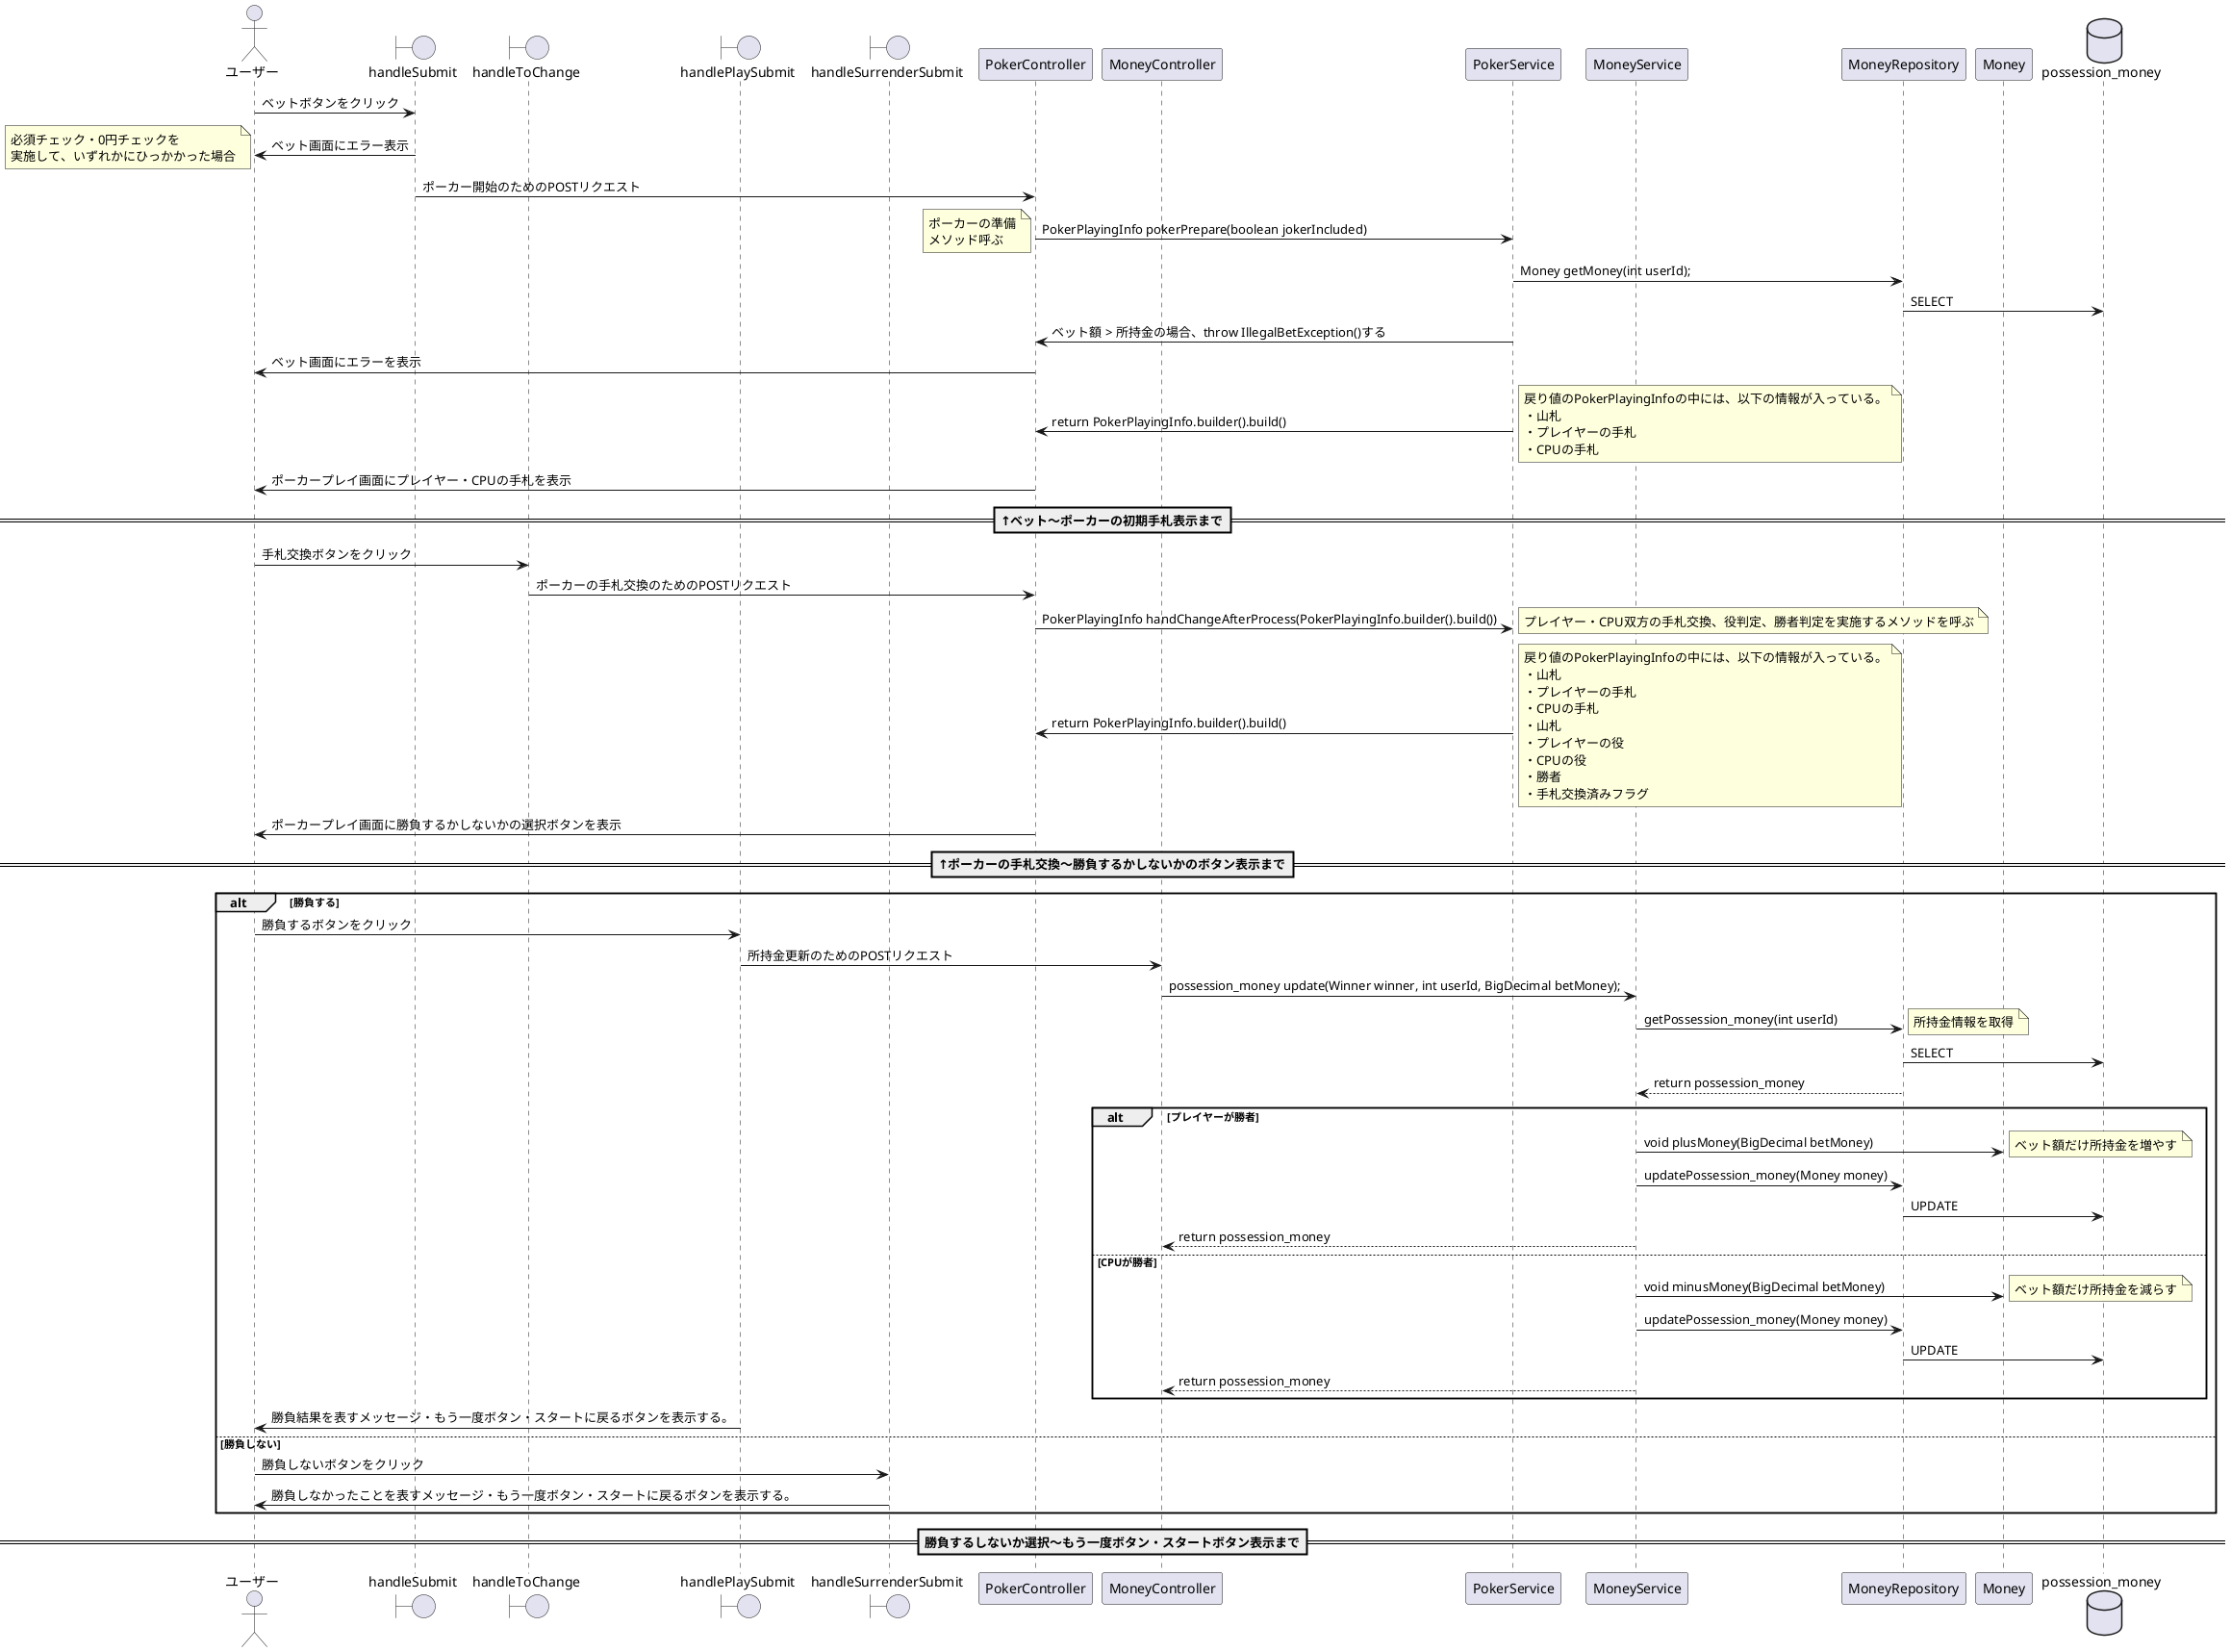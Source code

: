 @startuml

actor ユーザー

boundary handleSubmit
boundary handleToChange
boundary handlePlaySubmit
boundary handleSurrenderSubmit
participant PokerController
participant MoneyController
participant PokerService
participant MoneyService
participant MoneyRepository
participant Money
database possession_money

ユーザー -> handleSubmit : ベットボタンをクリック
handleSubmit -> ユーザー : ベット画面にエラー表示
note left : 必須チェック・0円チェックを\n実施して、いずれかにひっかかった場合
handleSubmit -> PokerController : ポーカー開始のためのPOSTリクエスト
PokerController -> PokerService : PokerPlayingInfo pokerPrepare(boolean jokerIncluded)
note left: ポーカーの準備\nメソッド呼ぶ
PokerService -> MoneyRepository : Money getMoney(int userId);
MoneyRepository -> possession_money : SELECT
PokerService -> PokerController : ベット額 > 所持金の場合、throw IllegalBetException()する
PokerController -> ユーザー : ベット画面にエラーを表示
PokerService -> PokerController : return PokerPlayingInfo.builder().build()
note right: 戻り値のPokerPlayingInfoの中には、以下の情報が入っている。\n・山札\n・プレイヤーの手札\n・CPUの手札
PokerController -> ユーザー : ポーカープレイ画面にプレイヤー・CPUの手札を表示

==↑ベット～ポーカーの初期手札表示まで==

ユーザー -> handleToChange : 手札交換ボタンをクリック
handleToChange -> PokerController : ポーカーの手札交換のためのPOSTリクエスト
PokerController -> PokerService : PokerPlayingInfo handChangeAfterProcess(PokerPlayingInfo.builder().build())
note right: プレイヤー・CPU双方の手札交換、役判定、勝者判定を実施するメソッドを呼ぶ
PokerService -> PokerController : return PokerPlayingInfo.builder().build()
note right: 戻り値のPokerPlayingInfoの中には、以下の情報が入っている。\n・山札\n・プレイヤーの手札\n・CPUの手札\n・山札\n・プレイヤーの役\n・CPUの役\n・勝者\n・手札交換済みフラグ
PokerController -> ユーザー : ポーカープレイ画面に勝負するかしないかの選択ボタンを表示

==↑ポーカーの手札交換～勝負するかしないかのボタン表示まで==

alt 勝負する
  ユーザー -> handlePlaySubmit : 勝負するボタンをクリック
  handlePlaySubmit -> MoneyController : 所持金更新のためのPOSTリクエスト
  MoneyController -> MoneyService : possession_money update(Winner winner, int userId, BigDecimal betMoney);
  MoneyService -> MoneyRepository : getPossession_money(int userId)
  note right : 所持金情報を取得
  MoneyRepository -> possession_money : SELECT
  MoneyRepository --> MoneyService : return possession_money
  alt プレイヤーが勝者
    MoneyService -> Money : void plusMoney(BigDecimal betMoney)
    note right : ベット額だけ所持金を増やす
    MoneyService -> MoneyRepository : updatePossession_money(Money money)
    MoneyRepository -> possession_money : UPDATE
    MoneyService --> MoneyController : return possession_money
  else CPUが勝者
    MoneyService -> Money : void minusMoney(BigDecimal betMoney)
    note right : ベット額だけ所持金を減らす
    MoneyService -> MoneyRepository : updatePossession_money(Money money)
    MoneyRepository -> possession_money : UPDATE
    MoneyService --> MoneyController : return possession_money
  end
  handlePlaySubmit -> ユーザー : 勝負結果を表すメッセージ・もう一度ボタン・スタートに戻るボタンを表示する。
else 勝負しない
  ユーザー -> handleSurrenderSubmit : 勝負しないボタンをクリック
  handleSurrenderSubmit -> ユーザー : 勝負しなかったことを表すメッセージ・もう一度ボタン・スタートに戻るボタンを表示する。
end

==勝負するしないか選択～もう一度ボタン・スタートボタン表示まで==


@enduml